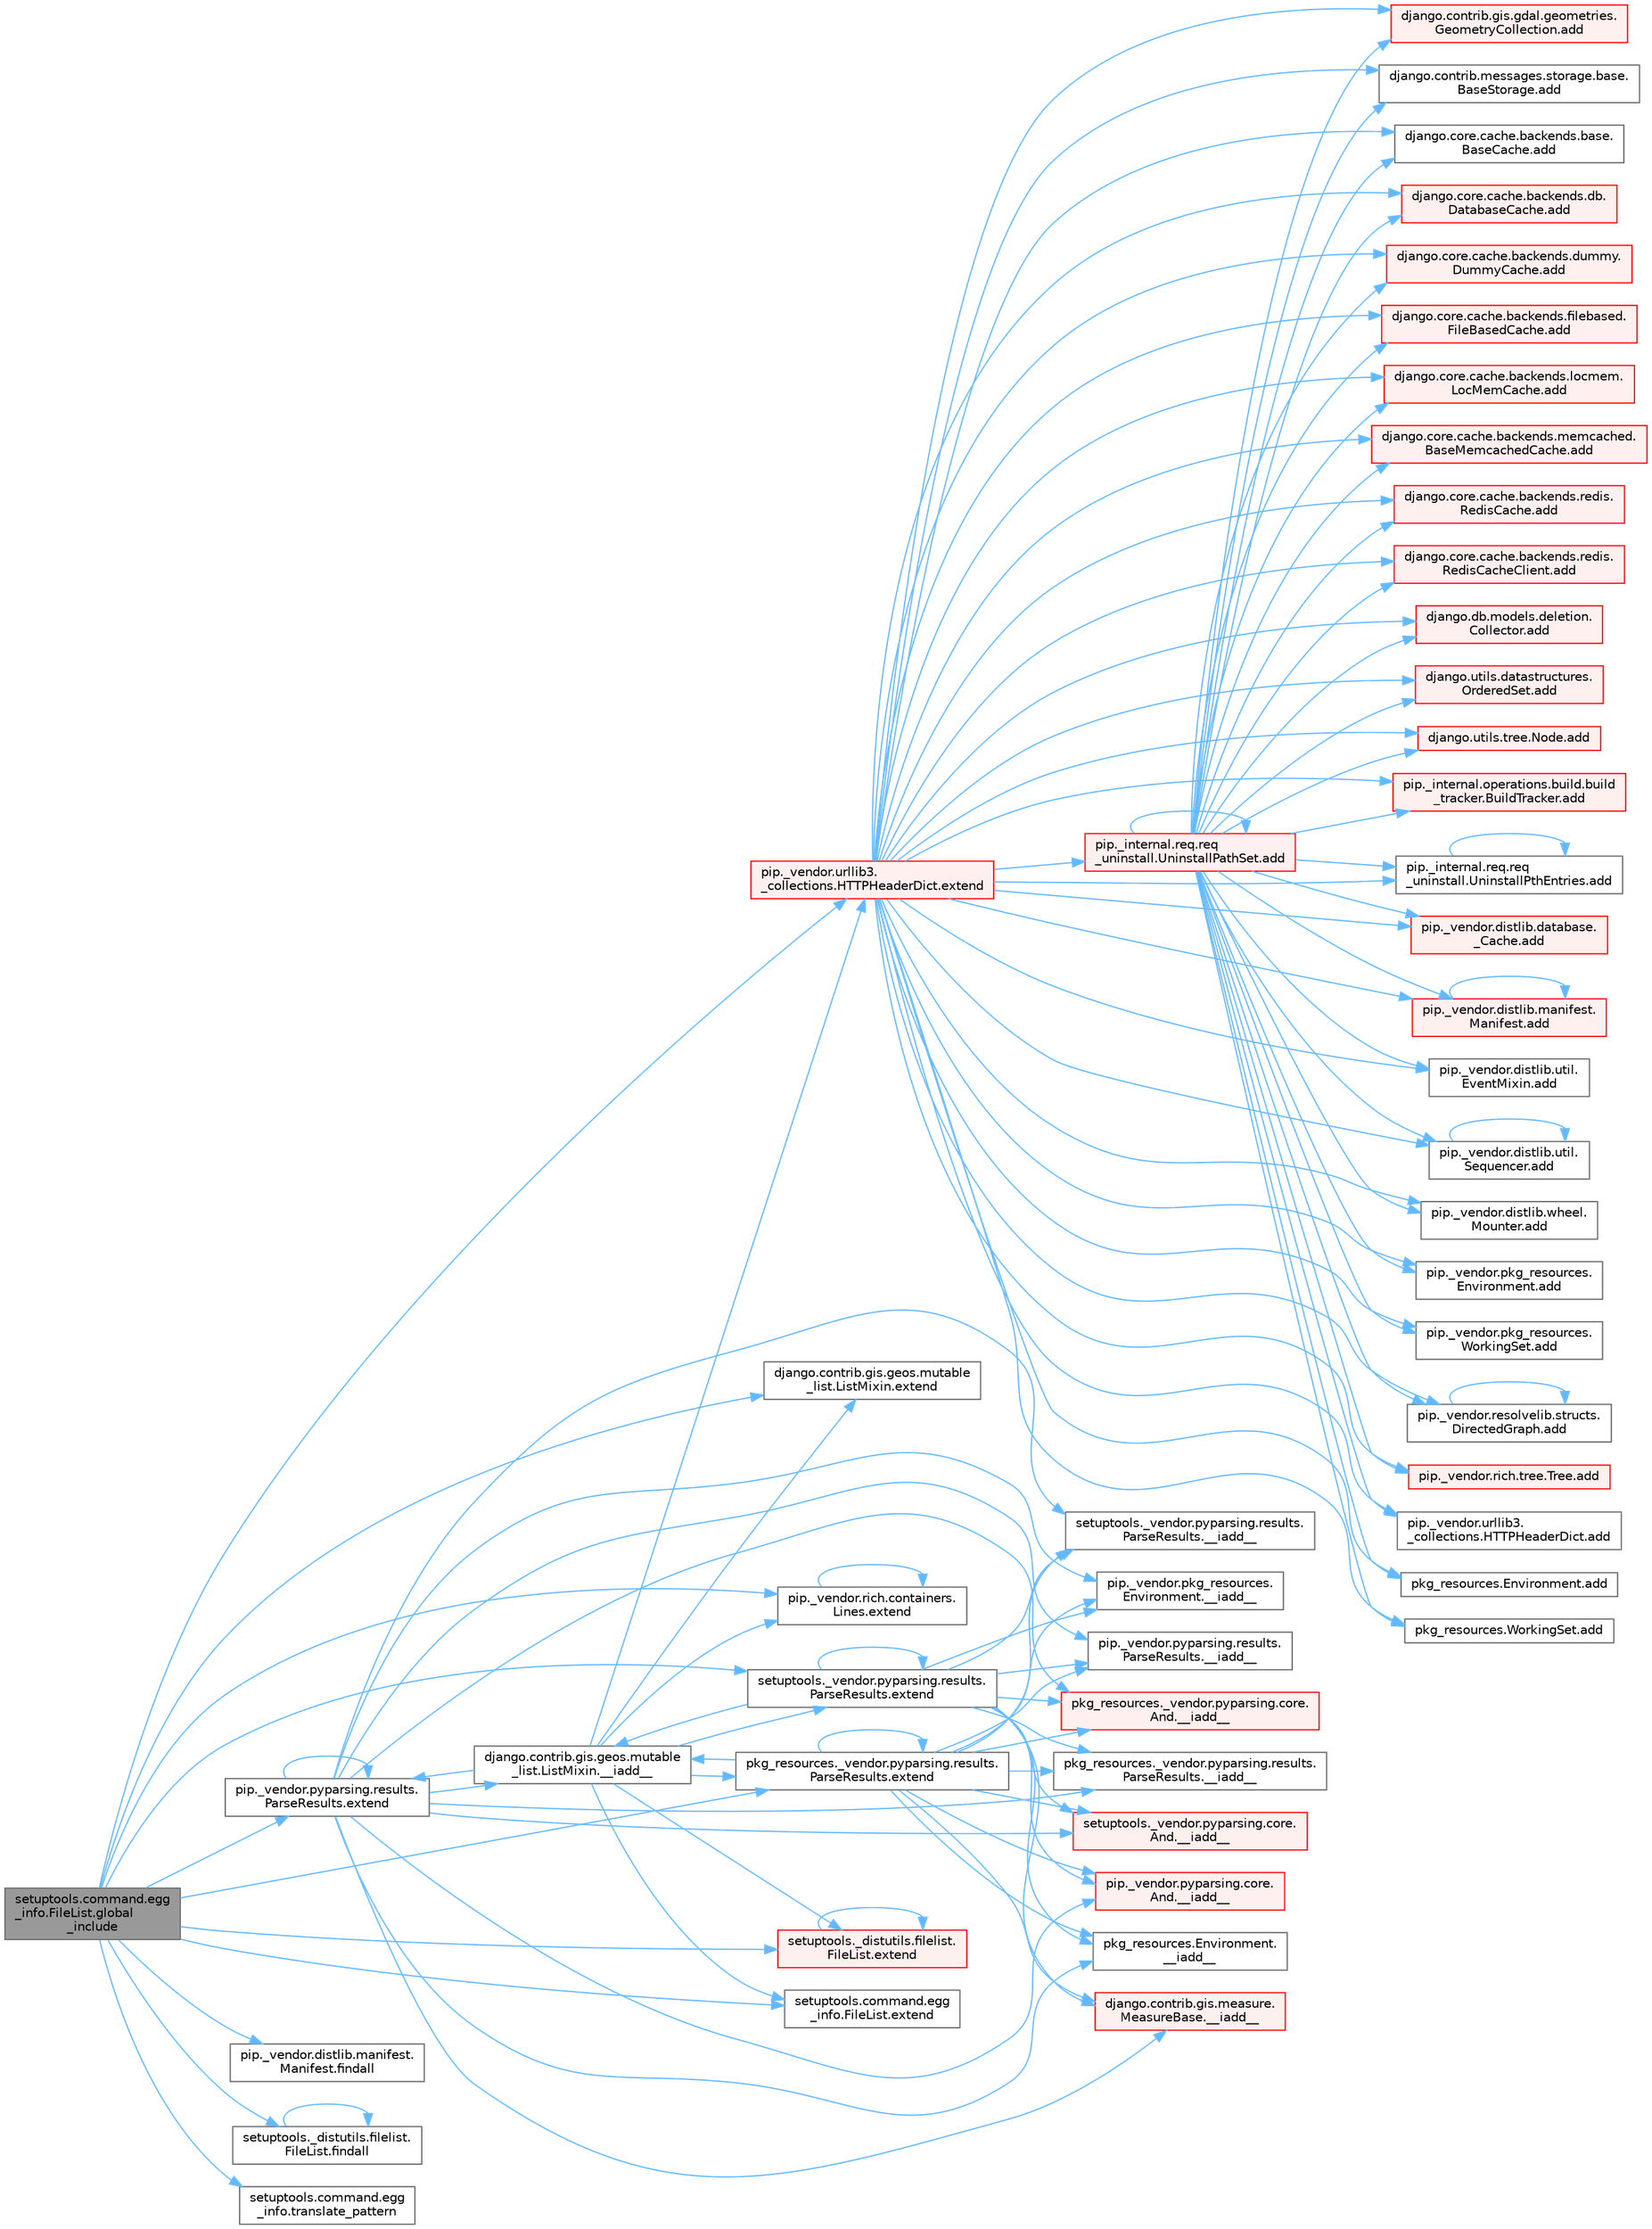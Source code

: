 digraph "setuptools.command.egg_info.FileList.global_include"
{
 // LATEX_PDF_SIZE
  bgcolor="transparent";
  edge [fontname=Helvetica,fontsize=10,labelfontname=Helvetica,labelfontsize=10];
  node [fontname=Helvetica,fontsize=10,shape=box,height=0.2,width=0.4];
  rankdir="LR";
  Node1 [id="Node000001",label="setuptools.command.egg\l_info.FileList.global\l_include",height=0.2,width=0.4,color="gray40", fillcolor="grey60", style="filled", fontcolor="black",tooltip=" "];
  Node1 -> Node2 [id="edge1_Node000001_Node000002",color="steelblue1",style="solid",tooltip=" "];
  Node2 [id="Node000002",label="django.contrib.gis.geos.mutable\l_list.ListMixin.extend",height=0.2,width=0.4,color="grey40", fillcolor="white", style="filled",URL="$classdjango_1_1contrib_1_1gis_1_1geos_1_1mutable__list_1_1_list_mixin.html#ac54d378ddda85375092a3504b9c41ad2",tooltip=" "];
  Node1 -> Node3 [id="edge2_Node000001_Node000003",color="steelblue1",style="solid",tooltip=" "];
  Node3 [id="Node000003",label="pip._vendor.pyparsing.results.\lParseResults.extend",height=0.2,width=0.4,color="grey40", fillcolor="white", style="filled",URL="$classpip_1_1__vendor_1_1pyparsing_1_1results_1_1_parse_results.html#a3a8a69368a4bca23dd54b356a2a06946",tooltip=" "];
  Node3 -> Node4 [id="edge3_Node000003_Node000004",color="steelblue1",style="solid",tooltip=" "];
  Node4 [id="Node000004",label="django.contrib.gis.geos.mutable\l_list.ListMixin.__iadd__",height=0.2,width=0.4,color="grey40", fillcolor="white", style="filled",URL="$classdjango_1_1contrib_1_1gis_1_1geos_1_1mutable__list_1_1_list_mixin.html#a892ce7a768206faf1d6150c2d2faf64f",tooltip=" "];
  Node4 -> Node2 [id="edge4_Node000004_Node000002",color="steelblue1",style="solid",tooltip=" "];
  Node4 -> Node3 [id="edge5_Node000004_Node000003",color="steelblue1",style="solid",tooltip=" "];
  Node4 -> Node5 [id="edge6_Node000004_Node000005",color="steelblue1",style="solid",tooltip=" "];
  Node5 [id="Node000005",label="pip._vendor.rich.containers.\lLines.extend",height=0.2,width=0.4,color="grey40", fillcolor="white", style="filled",URL="$classpip_1_1__vendor_1_1rich_1_1containers_1_1_lines.html#ac2f104475218f1e94a04d898a5e634ca",tooltip=" "];
  Node5 -> Node5 [id="edge7_Node000005_Node000005",color="steelblue1",style="solid",tooltip=" "];
  Node4 -> Node6 [id="edge8_Node000004_Node000006",color="steelblue1",style="solid",tooltip=" "];
  Node6 [id="Node000006",label="pip._vendor.urllib3.\l_collections.HTTPHeaderDict.extend",height=0.2,width=0.4,color="red", fillcolor="#FFF0F0", style="filled",URL="$classpip_1_1__vendor_1_1urllib3_1_1__collections_1_1_h_t_t_p_header_dict.html#a2e1d7729c6ade1c90e37914063295d1f",tooltip=" "];
  Node6 -> Node7 [id="edge9_Node000006_Node000007",color="steelblue1",style="solid",tooltip=" "];
  Node7 [id="Node000007",label="django.contrib.gis.gdal.geometries.\lGeometryCollection.add",height=0.2,width=0.4,color="red", fillcolor="#FFF0F0", style="filled",URL="$classdjango_1_1contrib_1_1gis_1_1gdal_1_1geometries_1_1_geometry_collection.html#a00c1825a411d244c854762b413ff996c",tooltip=" "];
  Node6 -> Node11 [id="edge10_Node000006_Node000011",color="steelblue1",style="solid",tooltip=" "];
  Node11 [id="Node000011",label="django.contrib.messages.storage.base.\lBaseStorage.add",height=0.2,width=0.4,color="grey40", fillcolor="white", style="filled",URL="$classdjango_1_1contrib_1_1messages_1_1storage_1_1base_1_1_base_storage.html#aafc1151a94b34b80803c99d883ca268c",tooltip=" "];
  Node6 -> Node12 [id="edge11_Node000006_Node000012",color="steelblue1",style="solid",tooltip=" "];
  Node12 [id="Node000012",label="django.core.cache.backends.base.\lBaseCache.add",height=0.2,width=0.4,color="grey40", fillcolor="white", style="filled",URL="$classdjango_1_1core_1_1cache_1_1backends_1_1base_1_1_base_cache.html#ab0cdee68050102665043193640ac006c",tooltip=" "];
  Node6 -> Node13 [id="edge12_Node000006_Node000013",color="steelblue1",style="solid",tooltip=" "];
  Node13 [id="Node000013",label="django.core.cache.backends.db.\lDatabaseCache.add",height=0.2,width=0.4,color="red", fillcolor="#FFF0F0", style="filled",URL="$classdjango_1_1core_1_1cache_1_1backends_1_1db_1_1_database_cache.html#a6196dda2bfd9eca834ecd81a7a217ec4",tooltip=" "];
  Node6 -> Node4346 [id="edge13_Node000006_Node004346",color="steelblue1",style="solid",tooltip=" "];
  Node4346 [id="Node004346",label="django.core.cache.backends.dummy.\lDummyCache.add",height=0.2,width=0.4,color="red", fillcolor="#FFF0F0", style="filled",URL="$classdjango_1_1core_1_1cache_1_1backends_1_1dummy_1_1_dummy_cache.html#adc04a4b63e4c6a4f61c832f87b9231ed",tooltip=" "];
  Node6 -> Node4347 [id="edge14_Node000006_Node004347",color="steelblue1",style="solid",tooltip=" "];
  Node4347 [id="Node004347",label="django.core.cache.backends.filebased.\lFileBasedCache.add",height=0.2,width=0.4,color="red", fillcolor="#FFF0F0", style="filled",URL="$classdjango_1_1core_1_1cache_1_1backends_1_1filebased_1_1_file_based_cache.html#a2f380fb404bde29c82c6169465ee1391",tooltip=" "];
  Node6 -> Node4356 [id="edge15_Node000006_Node004356",color="steelblue1",style="solid",tooltip=" "];
  Node4356 [id="Node004356",label="django.core.cache.backends.locmem.\lLocMemCache.add",height=0.2,width=0.4,color="red", fillcolor="#FFF0F0", style="filled",URL="$classdjango_1_1core_1_1cache_1_1backends_1_1locmem_1_1_loc_mem_cache.html#a6c454b0a21a7ef56bac23c2c47a767a9",tooltip=" "];
  Node6 -> Node4357 [id="edge16_Node000006_Node004357",color="steelblue1",style="solid",tooltip=" "];
  Node4357 [id="Node004357",label="django.core.cache.backends.memcached.\lBaseMemcachedCache.add",height=0.2,width=0.4,color="red", fillcolor="#FFF0F0", style="filled",URL="$classdjango_1_1core_1_1cache_1_1backends_1_1memcached_1_1_base_memcached_cache.html#a1d7675623ea665a0ee0748173eeb0a38",tooltip=" "];
  Node6 -> Node4358 [id="edge17_Node000006_Node004358",color="steelblue1",style="solid",tooltip=" "];
  Node4358 [id="Node004358",label="django.core.cache.backends.redis.\lRedisCache.add",height=0.2,width=0.4,color="red", fillcolor="#FFF0F0", style="filled",URL="$classdjango_1_1core_1_1cache_1_1backends_1_1redis_1_1_redis_cache.html#a5d4d6507b2a2647f876da5c964cb73c2",tooltip=" "];
  Node6 -> Node4359 [id="edge18_Node000006_Node004359",color="steelblue1",style="solid",tooltip=" "];
  Node4359 [id="Node004359",label="django.core.cache.backends.redis.\lRedisCacheClient.add",height=0.2,width=0.4,color="red", fillcolor="#FFF0F0", style="filled",URL="$classdjango_1_1core_1_1cache_1_1backends_1_1redis_1_1_redis_cache_client.html#a38d58b9a92fa6243e62635c678251410",tooltip=" "];
  Node6 -> Node4360 [id="edge19_Node000006_Node004360",color="steelblue1",style="solid",tooltip=" "];
  Node4360 [id="Node004360",label="django.db.models.deletion.\lCollector.add",height=0.2,width=0.4,color="red", fillcolor="#FFF0F0", style="filled",URL="$classdjango_1_1db_1_1models_1_1deletion_1_1_collector.html#a92a25e9aef2930eb72e650f4e05abd18",tooltip=" "];
  Node6 -> Node4365 [id="edge20_Node000006_Node004365",color="steelblue1",style="solid",tooltip=" "];
  Node4365 [id="Node004365",label="django.utils.datastructures.\lOrderedSet.add",height=0.2,width=0.4,color="red", fillcolor="#FFF0F0", style="filled",URL="$classdjango_1_1utils_1_1datastructures_1_1_ordered_set.html#a33eaf365502a80c096ab49dcf92422dc",tooltip=" "];
  Node6 -> Node4367 [id="edge21_Node000006_Node004367",color="steelblue1",style="solid",tooltip=" "];
  Node4367 [id="Node004367",label="django.utils.tree.Node.add",height=0.2,width=0.4,color="red", fillcolor="#FFF0F0", style="filled",URL="$classdjango_1_1utils_1_1tree_1_1_node.html#a2c883d105b5c9cfd32bff72c7469f18c",tooltip=" "];
  Node6 -> Node4368 [id="edge22_Node000006_Node004368",color="steelblue1",style="solid",tooltip=" "];
  Node4368 [id="Node004368",label="pip._internal.operations.build.build\l_tracker.BuildTracker.add",height=0.2,width=0.4,color="red", fillcolor="#FFF0F0", style="filled",URL="$classpip_1_1__internal_1_1operations_1_1build_1_1build__tracker_1_1_build_tracker.html#ab715bc8c19ab37450a739be4e72cecf9",tooltip=" "];
  Node6 -> Node4370 [id="edge23_Node000006_Node004370",color="steelblue1",style="solid",tooltip=" "];
  Node4370 [id="Node004370",label="pip._internal.req.req\l_uninstall.UninstallPathSet.add",height=0.2,width=0.4,color="red", fillcolor="#FFF0F0", style="filled",URL="$classpip_1_1__internal_1_1req_1_1req__uninstall_1_1_uninstall_path_set.html#ad34a919f45b9c89e6b0d59ec0d24ba4c",tooltip=" "];
  Node4370 -> Node7 [id="edge24_Node004370_Node000007",color="steelblue1",style="solid",tooltip=" "];
  Node4370 -> Node11 [id="edge25_Node004370_Node000011",color="steelblue1",style="solid",tooltip=" "];
  Node4370 -> Node12 [id="edge26_Node004370_Node000012",color="steelblue1",style="solid",tooltip=" "];
  Node4370 -> Node13 [id="edge27_Node004370_Node000013",color="steelblue1",style="solid",tooltip=" "];
  Node4370 -> Node4346 [id="edge28_Node004370_Node004346",color="steelblue1",style="solid",tooltip=" "];
  Node4370 -> Node4347 [id="edge29_Node004370_Node004347",color="steelblue1",style="solid",tooltip=" "];
  Node4370 -> Node4356 [id="edge30_Node004370_Node004356",color="steelblue1",style="solid",tooltip=" "];
  Node4370 -> Node4357 [id="edge31_Node004370_Node004357",color="steelblue1",style="solid",tooltip=" "];
  Node4370 -> Node4358 [id="edge32_Node004370_Node004358",color="steelblue1",style="solid",tooltip=" "];
  Node4370 -> Node4359 [id="edge33_Node004370_Node004359",color="steelblue1",style="solid",tooltip=" "];
  Node4370 -> Node4360 [id="edge34_Node004370_Node004360",color="steelblue1",style="solid",tooltip=" "];
  Node4370 -> Node4365 [id="edge35_Node004370_Node004365",color="steelblue1",style="solid",tooltip=" "];
  Node4370 -> Node4367 [id="edge36_Node004370_Node004367",color="steelblue1",style="solid",tooltip=" "];
  Node4370 -> Node4368 [id="edge37_Node004370_Node004368",color="steelblue1",style="solid",tooltip=" "];
  Node4370 -> Node4370 [id="edge38_Node004370_Node004370",color="steelblue1",style="solid",tooltip=" "];
  Node4370 -> Node4372 [id="edge39_Node004370_Node004372",color="steelblue1",style="solid",tooltip=" "];
  Node4372 [id="Node004372",label="pip._internal.req.req\l_uninstall.UninstallPthEntries.add",height=0.2,width=0.4,color="grey40", fillcolor="white", style="filled",URL="$classpip_1_1__internal_1_1req_1_1req__uninstall_1_1_uninstall_pth_entries.html#a546056a6e92dc6cb8ce9606ec9f1b5a4",tooltip=" "];
  Node4372 -> Node4372 [id="edge40_Node004372_Node004372",color="steelblue1",style="solid",tooltip=" "];
  Node4370 -> Node4373 [id="edge41_Node004370_Node004373",color="steelblue1",style="solid",tooltip=" "];
  Node4373 [id="Node004373",label="pip._vendor.distlib.database.\l_Cache.add",height=0.2,width=0.4,color="red", fillcolor="#FFF0F0", style="filled",URL="$classpip_1_1__vendor_1_1distlib_1_1database_1_1___cache.html#a9d96a00152b11f1163cd2cdf6626ae08",tooltip=" "];
  Node4370 -> Node4374 [id="edge42_Node004370_Node004374",color="steelblue1",style="solid",tooltip=" "];
  Node4374 [id="Node004374",label="pip._vendor.distlib.manifest.\lManifest.add",height=0.2,width=0.4,color="red", fillcolor="#FFF0F0", style="filled",URL="$classpip_1_1__vendor_1_1distlib_1_1manifest_1_1_manifest.html#aae84ea0f83bcc2cbb7d5a31fc767120f",tooltip=" "];
  Node4374 -> Node4374 [id="edge43_Node004374_Node004374",color="steelblue1",style="solid",tooltip=" "];
  Node4370 -> Node4375 [id="edge44_Node004370_Node004375",color="steelblue1",style="solid",tooltip=" "];
  Node4375 [id="Node004375",label="pip._vendor.distlib.util.\lEventMixin.add",height=0.2,width=0.4,color="grey40", fillcolor="white", style="filled",URL="$classpip_1_1__vendor_1_1distlib_1_1util_1_1_event_mixin.html#a08e7bf16aa30d157f0879890c62d20c8",tooltip=" "];
  Node4370 -> Node4376 [id="edge45_Node004370_Node004376",color="steelblue1",style="solid",tooltip=" "];
  Node4376 [id="Node004376",label="pip._vendor.distlib.util.\lSequencer.add",height=0.2,width=0.4,color="grey40", fillcolor="white", style="filled",URL="$classpip_1_1__vendor_1_1distlib_1_1util_1_1_sequencer.html#abc5c74b71733d607b27145f851f96232",tooltip=" "];
  Node4376 -> Node4376 [id="edge46_Node004376_Node004376",color="steelblue1",style="solid",tooltip=" "];
  Node4370 -> Node4377 [id="edge47_Node004370_Node004377",color="steelblue1",style="solid",tooltip=" "];
  Node4377 [id="Node004377",label="pip._vendor.distlib.wheel.\lMounter.add",height=0.2,width=0.4,color="grey40", fillcolor="white", style="filled",URL="$classpip_1_1__vendor_1_1distlib_1_1wheel_1_1_mounter.html#a936dc4caa942012ae36c957beb9dc3d8",tooltip=" "];
  Node4370 -> Node4378 [id="edge48_Node004370_Node004378",color="steelblue1",style="solid",tooltip=" "];
  Node4378 [id="Node004378",label="pip._vendor.pkg_resources.\lEnvironment.add",height=0.2,width=0.4,color="grey40", fillcolor="white", style="filled",URL="$classpip_1_1__vendor_1_1pkg__resources_1_1_environment.html#a3d66d3d91211d8c3c752a66cf12e029f",tooltip=" "];
  Node4370 -> Node4379 [id="edge49_Node004370_Node004379",color="steelblue1",style="solid",tooltip=" "];
  Node4379 [id="Node004379",label="pip._vendor.pkg_resources.\lWorkingSet.add",height=0.2,width=0.4,color="grey40", fillcolor="white", style="filled",URL="$classpip_1_1__vendor_1_1pkg__resources_1_1_working_set.html#aa27584804879f49ccbe8514a1b5ac720",tooltip=" "];
  Node4370 -> Node4182 [id="edge50_Node004370_Node004182",color="steelblue1",style="solid",tooltip=" "];
  Node4182 [id="Node004182",label="pip._vendor.resolvelib.structs.\lDirectedGraph.add",height=0.2,width=0.4,color="grey40", fillcolor="white", style="filled",URL="$classpip_1_1__vendor_1_1resolvelib_1_1structs_1_1_directed_graph.html#a9914305871e440834c7ef97855d0613a",tooltip=" "];
  Node4182 -> Node4182 [id="edge51_Node004182_Node004182",color="steelblue1",style="solid",tooltip=" "];
  Node4370 -> Node4380 [id="edge52_Node004370_Node004380",color="steelblue1",style="solid",tooltip=" "];
  Node4380 [id="Node004380",label="pip._vendor.rich.tree.Tree.add",height=0.2,width=0.4,color="red", fillcolor="#FFF0F0", style="filled",URL="$classpip_1_1__vendor_1_1rich_1_1tree_1_1_tree.html#a0ce550864757b1ee2756237b6e754aae",tooltip=" "];
  Node4370 -> Node4391 [id="edge53_Node004370_Node004391",color="steelblue1",style="solid",tooltip=" "];
  Node4391 [id="Node004391",label="pip._vendor.urllib3.\l_collections.HTTPHeaderDict.add",height=0.2,width=0.4,color="grey40", fillcolor="white", style="filled",URL="$classpip_1_1__vendor_1_1urllib3_1_1__collections_1_1_h_t_t_p_header_dict.html#afa878703711db0b5574907394e9aad06",tooltip=" "];
  Node4370 -> Node4392 [id="edge54_Node004370_Node004392",color="steelblue1",style="solid",tooltip=" "];
  Node4392 [id="Node004392",label="pkg_resources.Environment.add",height=0.2,width=0.4,color="grey40", fillcolor="white", style="filled",URL="$classpkg__resources_1_1_environment.html#af53dfe91f661d6222642c703059b1f4a",tooltip=" "];
  Node4370 -> Node4393 [id="edge55_Node004370_Node004393",color="steelblue1",style="solid",tooltip=" "];
  Node4393 [id="Node004393",label="pkg_resources.WorkingSet.add",height=0.2,width=0.4,color="grey40", fillcolor="white", style="filled",URL="$classpkg__resources_1_1_working_set.html#a9f47f5cc8b378c21108130e93dc5f877",tooltip=" "];
  Node6 -> Node4372 [id="edge56_Node000006_Node004372",color="steelblue1",style="solid",tooltip=" "];
  Node6 -> Node4373 [id="edge57_Node000006_Node004373",color="steelblue1",style="solid",tooltip=" "];
  Node6 -> Node4374 [id="edge58_Node000006_Node004374",color="steelblue1",style="solid",tooltip=" "];
  Node6 -> Node4375 [id="edge59_Node000006_Node004375",color="steelblue1",style="solid",tooltip=" "];
  Node6 -> Node4376 [id="edge60_Node000006_Node004376",color="steelblue1",style="solid",tooltip=" "];
  Node6 -> Node4377 [id="edge61_Node000006_Node004377",color="steelblue1",style="solid",tooltip=" "];
  Node6 -> Node4378 [id="edge62_Node000006_Node004378",color="steelblue1",style="solid",tooltip=" "];
  Node6 -> Node4379 [id="edge63_Node000006_Node004379",color="steelblue1",style="solid",tooltip=" "];
  Node6 -> Node4182 [id="edge64_Node000006_Node004182",color="steelblue1",style="solid",tooltip=" "];
  Node6 -> Node4380 [id="edge65_Node000006_Node004380",color="steelblue1",style="solid",tooltip=" "];
  Node6 -> Node4391 [id="edge66_Node000006_Node004391",color="steelblue1",style="solid",tooltip=" "];
  Node6 -> Node4392 [id="edge67_Node000006_Node004392",color="steelblue1",style="solid",tooltip=" "];
  Node6 -> Node4393 [id="edge68_Node000006_Node004393",color="steelblue1",style="solid",tooltip=" "];
  Node4 -> Node2423 [id="edge69_Node000004_Node002423",color="steelblue1",style="solid",tooltip=" "];
  Node2423 [id="Node002423",label="pkg_resources._vendor.pyparsing.results.\lParseResults.extend",height=0.2,width=0.4,color="grey40", fillcolor="white", style="filled",URL="$classpkg__resources_1_1__vendor_1_1pyparsing_1_1results_1_1_parse_results.html#a72e8060e72d308428923c84a049d11b1",tooltip=" "];
  Node2423 -> Node4 [id="edge70_Node002423_Node000004",color="steelblue1",style="solid",tooltip=" "];
  Node2423 -> Node2424 [id="edge71_Node002423_Node002424",color="steelblue1",style="solid",tooltip=" "];
  Node2424 [id="Node002424",label="django.contrib.gis.measure.\lMeasureBase.__iadd__",height=0.2,width=0.4,color="red", fillcolor="#FFF0F0", style="filled",URL="$classdjango_1_1contrib_1_1gis_1_1measure_1_1_measure_base.html#a58f2a532d916d224af35818fba5771a2",tooltip=" "];
  Node2423 -> Node2425 [id="edge72_Node002423_Node002425",color="steelblue1",style="solid",tooltip=" "];
  Node2425 [id="Node002425",label="pip._vendor.pkg_resources.\lEnvironment.__iadd__",height=0.2,width=0.4,color="grey40", fillcolor="white", style="filled",URL="$classpip_1_1__vendor_1_1pkg__resources_1_1_environment.html#ad20961b8c74bd2062f0ed04410bedcfd",tooltip=" "];
  Node2423 -> Node2426 [id="edge73_Node002423_Node002426",color="steelblue1",style="solid",tooltip=" "];
  Node2426 [id="Node002426",label="pip._vendor.pyparsing.core.\lAnd.__iadd__",height=0.2,width=0.4,color="red", fillcolor="#FFF0F0", style="filled",URL="$classpip_1_1__vendor_1_1pyparsing_1_1core_1_1_and.html#a95acc8d227938acc37737c38dedc21ae",tooltip=" "];
  Node2423 -> Node2450 [id="edge74_Node002423_Node002450",color="steelblue1",style="solid",tooltip=" "];
  Node2450 [id="Node002450",label="pip._vendor.pyparsing.results.\lParseResults.__iadd__",height=0.2,width=0.4,color="grey40", fillcolor="white", style="filled",URL="$classpip_1_1__vendor_1_1pyparsing_1_1results_1_1_parse_results.html#a5a1794a98ea668c5b21980337a68fbbb",tooltip=" "];
  Node2423 -> Node2451 [id="edge75_Node002423_Node002451",color="steelblue1",style="solid",tooltip=" "];
  Node2451 [id="Node002451",label="pkg_resources._vendor.pyparsing.core.\lAnd.__iadd__",height=0.2,width=0.4,color="red", fillcolor="#FFF0F0", style="filled",URL="$classpkg__resources_1_1__vendor_1_1pyparsing_1_1core_1_1_and.html#a3518d567360a52cd23673c05d57da5ec",tooltip=" "];
  Node2423 -> Node2452 [id="edge76_Node002423_Node002452",color="steelblue1",style="solid",tooltip=" "];
  Node2452 [id="Node002452",label="pkg_resources._vendor.pyparsing.results.\lParseResults.__iadd__",height=0.2,width=0.4,color="grey40", fillcolor="white", style="filled",URL="$classpkg__resources_1_1__vendor_1_1pyparsing_1_1results_1_1_parse_results.html#a8aa2d12449420e7f4a54011c4bbb2d0e",tooltip=" "];
  Node2423 -> Node2453 [id="edge77_Node002423_Node002453",color="steelblue1",style="solid",tooltip=" "];
  Node2453 [id="Node002453",label="pkg_resources.Environment.\l__iadd__",height=0.2,width=0.4,color="grey40", fillcolor="white", style="filled",URL="$classpkg__resources_1_1_environment.html#af18a0f6e017fc13be08ef933dac3627f",tooltip=" "];
  Node2423 -> Node2454 [id="edge78_Node002423_Node002454",color="steelblue1",style="solid",tooltip=" "];
  Node2454 [id="Node002454",label="setuptools._vendor.pyparsing.core.\lAnd.__iadd__",height=0.2,width=0.4,color="red", fillcolor="#FFF0F0", style="filled",URL="$classsetuptools_1_1__vendor_1_1pyparsing_1_1core_1_1_and.html#ae5d5acd18921d1ec46dfdb9ab9dd9a79",tooltip=" "];
  Node2423 -> Node2455 [id="edge79_Node002423_Node002455",color="steelblue1",style="solid",tooltip=" "];
  Node2455 [id="Node002455",label="setuptools._vendor.pyparsing.results.\lParseResults.__iadd__",height=0.2,width=0.4,color="grey40", fillcolor="white", style="filled",URL="$classsetuptools_1_1__vendor_1_1pyparsing_1_1results_1_1_parse_results.html#ac12e7be723a8b0024d75fe36e7d33167",tooltip=" "];
  Node2423 -> Node2423 [id="edge80_Node002423_Node002423",color="steelblue1",style="solid",tooltip=" "];
  Node4 -> Node2456 [id="edge81_Node000004_Node002456",color="steelblue1",style="solid",tooltip=" "];
  Node2456 [id="Node002456",label="setuptools._distutils.filelist.\lFileList.extend",height=0.2,width=0.4,color="red", fillcolor="#FFF0F0", style="filled",URL="$classsetuptools_1_1__distutils_1_1filelist_1_1_file_list.html#afbb5d33eba4b305a48c0864d954956a4",tooltip=" "];
  Node2456 -> Node2456 [id="edge82_Node002456_Node002456",color="steelblue1",style="solid",tooltip=" "];
  Node4 -> Node2457 [id="edge83_Node000004_Node002457",color="steelblue1",style="solid",tooltip=" "];
  Node2457 [id="Node002457",label="setuptools._vendor.pyparsing.results.\lParseResults.extend",height=0.2,width=0.4,color="grey40", fillcolor="white", style="filled",URL="$classsetuptools_1_1__vendor_1_1pyparsing_1_1results_1_1_parse_results.html#aa11ff3f0723c175143645b9325417229",tooltip=" "];
  Node2457 -> Node4 [id="edge84_Node002457_Node000004",color="steelblue1",style="solid",tooltip=" "];
  Node2457 -> Node2424 [id="edge85_Node002457_Node002424",color="steelblue1",style="solid",tooltip=" "];
  Node2457 -> Node2425 [id="edge86_Node002457_Node002425",color="steelblue1",style="solid",tooltip=" "];
  Node2457 -> Node2426 [id="edge87_Node002457_Node002426",color="steelblue1",style="solid",tooltip=" "];
  Node2457 -> Node2450 [id="edge88_Node002457_Node002450",color="steelblue1",style="solid",tooltip=" "];
  Node2457 -> Node2451 [id="edge89_Node002457_Node002451",color="steelblue1",style="solid",tooltip=" "];
  Node2457 -> Node2452 [id="edge90_Node002457_Node002452",color="steelblue1",style="solid",tooltip=" "];
  Node2457 -> Node2453 [id="edge91_Node002457_Node002453",color="steelblue1",style="solid",tooltip=" "];
  Node2457 -> Node2454 [id="edge92_Node002457_Node002454",color="steelblue1",style="solid",tooltip=" "];
  Node2457 -> Node2455 [id="edge93_Node002457_Node002455",color="steelblue1",style="solid",tooltip=" "];
  Node2457 -> Node2457 [id="edge94_Node002457_Node002457",color="steelblue1",style="solid",tooltip=" "];
  Node4 -> Node2458 [id="edge95_Node000004_Node002458",color="steelblue1",style="solid",tooltip=" "];
  Node2458 [id="Node002458",label="setuptools.command.egg\l_info.FileList.extend",height=0.2,width=0.4,color="grey40", fillcolor="white", style="filled",URL="$classsetuptools_1_1command_1_1egg__info_1_1_file_list.html#a82aa2544655d2015a1211bb3350e3f84",tooltip=" "];
  Node3 -> Node2424 [id="edge96_Node000003_Node002424",color="steelblue1",style="solid",tooltip=" "];
  Node3 -> Node2425 [id="edge97_Node000003_Node002425",color="steelblue1",style="solid",tooltip=" "];
  Node3 -> Node2426 [id="edge98_Node000003_Node002426",color="steelblue1",style="solid",tooltip=" "];
  Node3 -> Node2450 [id="edge99_Node000003_Node002450",color="steelblue1",style="solid",tooltip=" "];
  Node3 -> Node2451 [id="edge100_Node000003_Node002451",color="steelblue1",style="solid",tooltip=" "];
  Node3 -> Node2452 [id="edge101_Node000003_Node002452",color="steelblue1",style="solid",tooltip=" "];
  Node3 -> Node2453 [id="edge102_Node000003_Node002453",color="steelblue1",style="solid",tooltip=" "];
  Node3 -> Node2454 [id="edge103_Node000003_Node002454",color="steelblue1",style="solid",tooltip=" "];
  Node3 -> Node2455 [id="edge104_Node000003_Node002455",color="steelblue1",style="solid",tooltip=" "];
  Node3 -> Node3 [id="edge105_Node000003_Node000003",color="steelblue1",style="solid",tooltip=" "];
  Node1 -> Node5 [id="edge106_Node000001_Node000005",color="steelblue1",style="solid",tooltip=" "];
  Node1 -> Node6 [id="edge107_Node000001_Node000006",color="steelblue1",style="solid",tooltip=" "];
  Node1 -> Node2423 [id="edge108_Node000001_Node002423",color="steelblue1",style="solid",tooltip=" "];
  Node1 -> Node2456 [id="edge109_Node000001_Node002456",color="steelblue1",style="solid",tooltip=" "];
  Node1 -> Node2457 [id="edge110_Node000001_Node002457",color="steelblue1",style="solid",tooltip=" "];
  Node1 -> Node2458 [id="edge111_Node000001_Node002458",color="steelblue1",style="solid",tooltip=" "];
  Node1 -> Node4526 [id="edge112_Node000001_Node004526",color="steelblue1",style="solid",tooltip=" "];
  Node4526 [id="Node004526",label="pip._vendor.distlib.manifest.\lManifest.findall",height=0.2,width=0.4,color="grey40", fillcolor="white", style="filled",URL="$classpip_1_1__vendor_1_1distlib_1_1manifest_1_1_manifest.html#a2e22ec74bc45ee885fc4bb7923628809",tooltip=" "];
  Node1 -> Node4527 [id="edge113_Node000001_Node004527",color="steelblue1",style="solid",tooltip=" "];
  Node4527 [id="Node004527",label="setuptools._distutils.filelist.\lFileList.findall",height=0.2,width=0.4,color="grey40", fillcolor="white", style="filled",URL="$classsetuptools_1_1__distutils_1_1filelist_1_1_file_list.html#a22dd073fef214c99a16ab1c4b10def55",tooltip=" "];
  Node4527 -> Node4527 [id="edge114_Node004527_Node004527",color="steelblue1",style="solid",tooltip=" "];
  Node1 -> Node2148 [id="edge115_Node000001_Node002148",color="steelblue1",style="solid",tooltip=" "];
  Node2148 [id="Node002148",label="setuptools.command.egg\l_info.translate_pattern",height=0.2,width=0.4,color="grey40", fillcolor="white", style="filled",URL="$namespacesetuptools_1_1command_1_1egg__info.html#a4d5719b60ee50867d4ccdde150305368",tooltip=" "];
}

